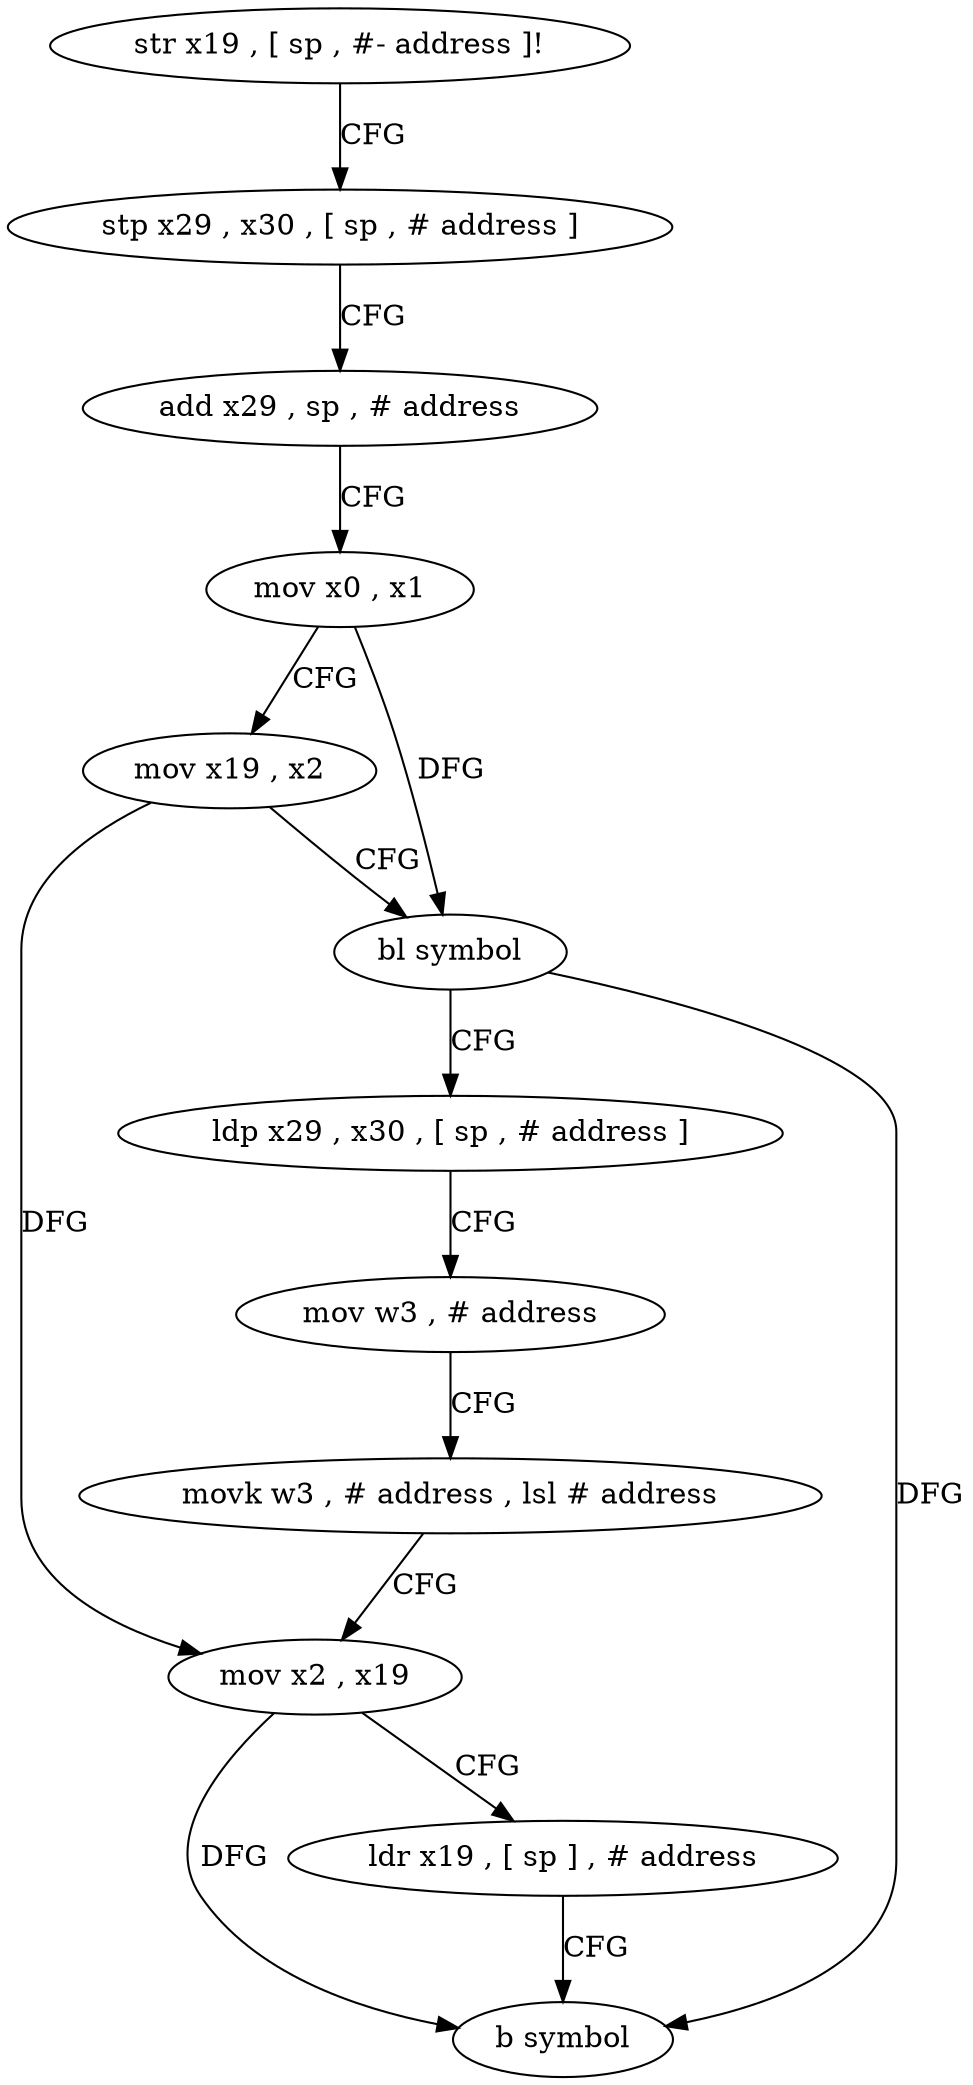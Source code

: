 digraph "func" {
"4212476" [label = "str x19 , [ sp , #- address ]!" ]
"4212480" [label = "stp x29 , x30 , [ sp , # address ]" ]
"4212484" [label = "add x29 , sp , # address" ]
"4212488" [label = "mov x0 , x1" ]
"4212492" [label = "mov x19 , x2" ]
"4212496" [label = "bl symbol" ]
"4212500" [label = "ldp x29 , x30 , [ sp , # address ]" ]
"4212504" [label = "mov w3 , # address" ]
"4212508" [label = "movk w3 , # address , lsl # address" ]
"4212512" [label = "mov x2 , x19" ]
"4212516" [label = "ldr x19 , [ sp ] , # address" ]
"4212520" [label = "b symbol" ]
"4212476" -> "4212480" [ label = "CFG" ]
"4212480" -> "4212484" [ label = "CFG" ]
"4212484" -> "4212488" [ label = "CFG" ]
"4212488" -> "4212492" [ label = "CFG" ]
"4212488" -> "4212496" [ label = "DFG" ]
"4212492" -> "4212496" [ label = "CFG" ]
"4212492" -> "4212512" [ label = "DFG" ]
"4212496" -> "4212500" [ label = "CFG" ]
"4212496" -> "4212520" [ label = "DFG" ]
"4212500" -> "4212504" [ label = "CFG" ]
"4212504" -> "4212508" [ label = "CFG" ]
"4212508" -> "4212512" [ label = "CFG" ]
"4212512" -> "4212516" [ label = "CFG" ]
"4212512" -> "4212520" [ label = "DFG" ]
"4212516" -> "4212520" [ label = "CFG" ]
}
